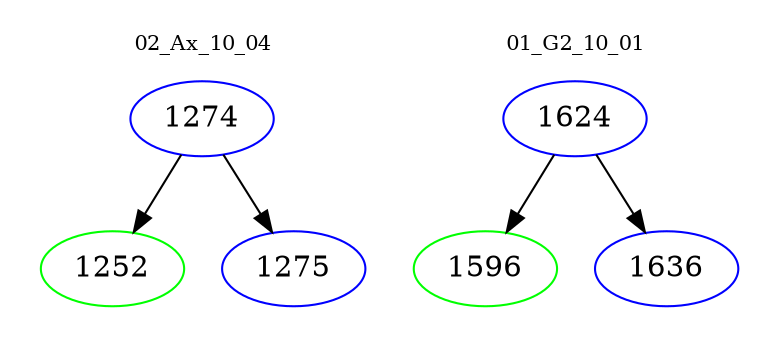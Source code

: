 digraph{
subgraph cluster_0 {
color = white
label = "02_Ax_10_04";
fontsize=10;
T0_1274 [label="1274", color="blue"]
T0_1274 -> T0_1252 [color="black"]
T0_1252 [label="1252", color="green"]
T0_1274 -> T0_1275 [color="black"]
T0_1275 [label="1275", color="blue"]
}
subgraph cluster_1 {
color = white
label = "01_G2_10_01";
fontsize=10;
T1_1624 [label="1624", color="blue"]
T1_1624 -> T1_1596 [color="black"]
T1_1596 [label="1596", color="green"]
T1_1624 -> T1_1636 [color="black"]
T1_1636 [label="1636", color="blue"]
}
}
